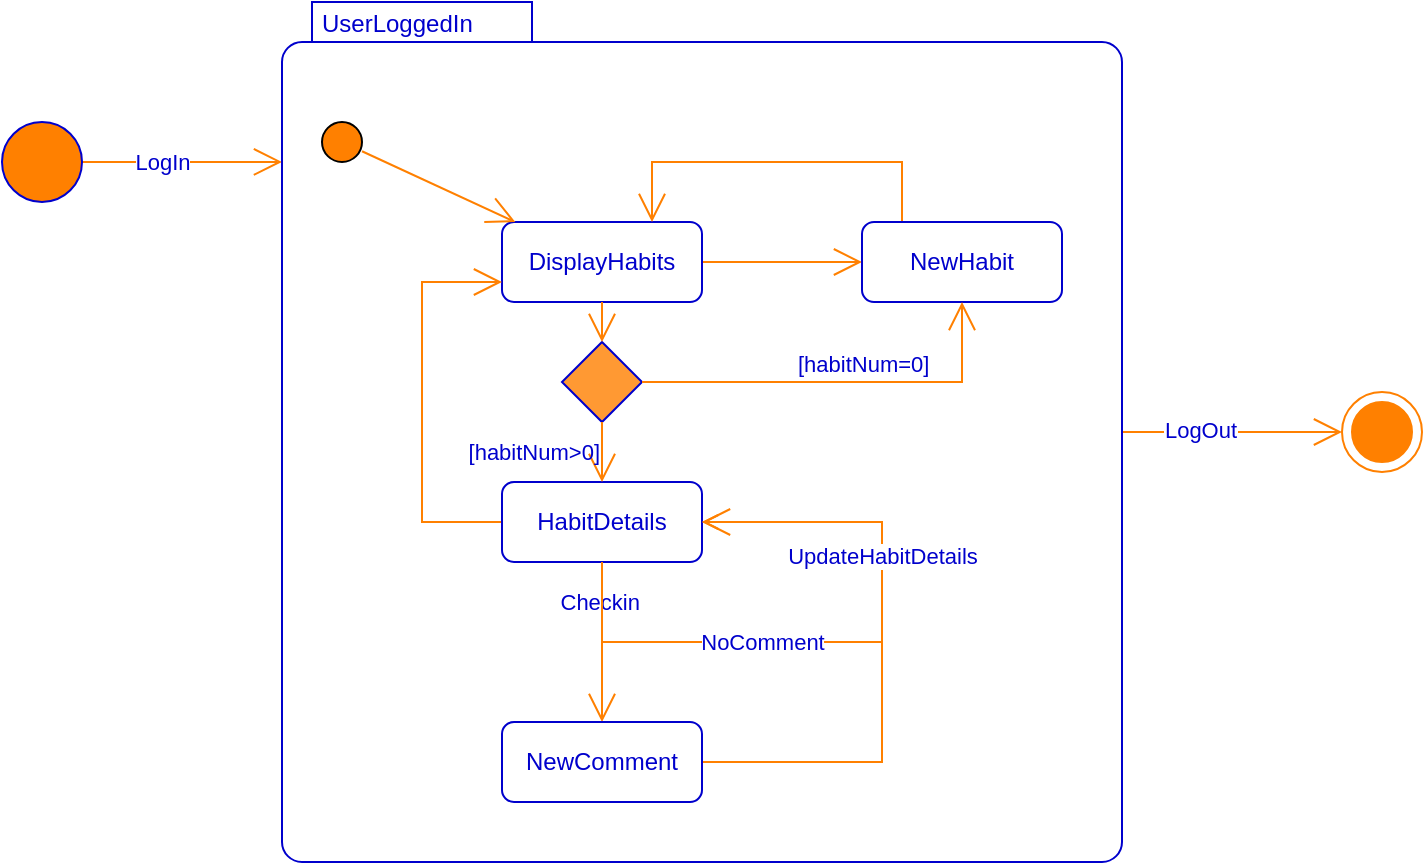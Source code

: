 <mxfile version="14.6.3" type="github" pages="4"><diagram id="691d49e7-cec1-028b-15b3-21c62664a0ac" name="Habit Tracker example"><mxGraphModel dx="1186" dy="773" grid="1" gridSize="10" guides="1" tooltips="1" connect="1" arrows="1" fold="1" page="1" pageScale="1" pageWidth="850" pageHeight="1100" math="0" shadow="0"><root><mxCell id="0"/><mxCell id="1" parent="0"/><mxCell id="19b9a4ddcf14029d-30" style="edgeStyle=elbowEdgeStyle;rounded=0;elbow=horizontal;html=1;exitX=1;exitY=0.5;entryX=0;entryY=0.186;entryPerimeter=0;labelBackgroundColor=none;endArrow=open;endSize=12;strokeColor=#FF8000;fontColor=#000000;align=right;" parent="1" source="19b9a4ddcf14029d-6" target="19b9a4ddcf14029d-7" edge="1"><mxGeometry relative="1" as="geometry"/></mxCell><mxCell id="19b9a4ddcf14029d-53" value="LogIn" style="text;html=1;resizable=0;points=[];align=center;verticalAlign=middle;labelBackgroundColor=#ffffff;fontSize=11;fontColor=#0000CC;" parent="19b9a4ddcf14029d-30" vertex="1" connectable="0"><mxGeometry x="-0.429" y="-19" relative="1" as="geometry"><mxPoint x="11" y="-19" as="offset"/></mxGeometry></mxCell><mxCell id="19b9a4ddcf14029d-6" value="" style="shape=ellipse;html=1;fillColor=#FF8000;fontSize=18;fontColor=#ffffff;strokeColor=#0000CC;align=center;" parent="1" vertex="1"><mxGeometry x="20" y="260" width="40" height="40" as="geometry"/></mxCell><mxCell id="19b9a4ddcf14029d-55" style="edgeStyle=orthogonalEdgeStyle;rounded=0;html=1;labelBackgroundColor=none;endArrow=open;endFill=0;endSize=12;strokeColor=#FF8000;fontSize=11;fontColor=#0000CC;align=right;" parent="1" source="19b9a4ddcf14029d-7" target="19b9a4ddcf14029d-54" edge="1"><mxGeometry relative="1" as="geometry"/></mxCell><mxCell id="19b9a4ddcf14029d-56" value="LogOut" style="text;html=1;resizable=0;points=[];align=center;verticalAlign=middle;labelBackgroundColor=#ffffff;fontSize=11;fontColor=#0000CC;" parent="19b9a4ddcf14029d-55" vertex="1" connectable="0"><mxGeometry x="-0.29" y="1" relative="1" as="geometry"><mxPoint as="offset"/></mxGeometry></mxCell><mxCell id="19b9a4ddcf14029d-7" value="UserLoggedIn" style="shape=mxgraph.sysml.compState;align=left;verticalAlign=top;spacingTop=-3;spacingLeft=18;strokeWidth=1;recursiveResize=0;fillColor=#FFFFFF;fontColor=#0000CC;strokeColor=#0000CC;" parent="1" vertex="1"><mxGeometry x="160" y="200" width="420" height="430" as="geometry"/></mxCell><mxCell id="19b9a4ddcf14029d-8" value="" style="shape=ellipse;html=1;fillColor=#FF8000;verticalLabelPosition=bottom;labelBackgroundColor=#ffffff;verticalAlign=top;" parent="19b9a4ddcf14029d-7" vertex="1"><mxGeometry x="20" y="60" width="20" height="20" as="geometry"/></mxCell><mxCell id="19b9a4ddcf14029d-17" value="" style="edgeStyle=elbowEdgeStyle;rounded=0;elbow=horizontal;html=1;labelBackgroundColor=none;endArrow=open;endSize=12;strokeColor=#FF8000;fontColor=#000000;align=right;" parent="19b9a4ddcf14029d-7" source="19b9a4ddcf14029d-9" target="19b9a4ddcf14029d-16" edge="1"><mxGeometry relative="1" as="geometry"/></mxCell><mxCell id="19b9a4ddcf14029d-9" value="DisplayHabits" style="strokeColor=#0000CC;fillColor=inherit;gradientColor=inherit;shape=rect;html=1;rounded=1;whiteSpace=wrap;align=center;fontColor=#0000CC;" parent="19b9a4ddcf14029d-7" vertex="1"><mxGeometry x="110" y="110" width="100" height="40" as="geometry"/></mxCell><mxCell id="19b9a4ddcf14029d-19" style="edgeStyle=elbowEdgeStyle;rounded=0;elbow=horizontal;html=1;entryX=0.75;entryY=0;labelBackgroundColor=none;endArrow=open;endSize=12;strokeColor=#FF8000;fontColor=#000000;align=right;" parent="19b9a4ddcf14029d-7" source="19b9a4ddcf14029d-16" target="19b9a4ddcf14029d-9" edge="1"><mxGeometry relative="1" as="geometry"><Array as="points"><mxPoint x="310" y="80"/></Array></mxGeometry></mxCell><mxCell id="19b9a4ddcf14029d-16" value="NewHabit" style="strokeColor=#0000CC;fillColor=inherit;gradientColor=inherit;shape=rect;html=1;rounded=1;whiteSpace=wrap;align=center;fontColor=#0000CC;" parent="19b9a4ddcf14029d-7" vertex="1"><mxGeometry x="290" y="110" width="100" height="40" as="geometry"/></mxCell><mxCell id="19b9a4ddcf14029d-34" value="&lt;span style=&quot;background-color: rgb(255 , 255 , 255)&quot;&gt;Checkin&lt;/span&gt;" style="edgeStyle=elbowEdgeStyle;rounded=0;elbow=vertical;html=1;exitX=0.5;exitY=1;labelBackgroundColor=none;endArrow=open;endSize=12;strokeColor=#FF8000;fontColor=#0000CC;align=right;" parent="19b9a4ddcf14029d-7" source="19b9a4ddcf14029d-10" target="19b9a4ddcf14029d-32" edge="1"><mxGeometry y="28" relative="1" as="geometry"><mxPoint x="-8" y="-20" as="offset"/></mxGeometry></mxCell><mxCell id="19b9a4ddcf14029d-50" style="edgeStyle=orthogonalEdgeStyle;rounded=0;html=1;exitX=0;exitY=0.5;entryX=0;entryY=0.75;labelBackgroundColor=none;endArrow=open;endSize=12;strokeColor=#FF8000;fontColor=#0000CC;align=right;" parent="19b9a4ddcf14029d-7" source="19b9a4ddcf14029d-10" target="19b9a4ddcf14029d-9" edge="1"><mxGeometry relative="1" as="geometry"><Array as="points"><mxPoint x="70" y="260"/><mxPoint x="70" y="140"/></Array></mxGeometry></mxCell><mxCell id="19b9a4ddcf14029d-10" value="HabitDetails" style="strokeColor=#0000CC;fillColor=inherit;gradientColor=inherit;shape=rect;html=1;rounded=1;whiteSpace=wrap;align=center;fontColor=#0000CC;" parent="19b9a4ddcf14029d-7" vertex="1"><mxGeometry x="110" y="240" width="100" height="40" as="geometry"/></mxCell><mxCell id="19b9a4ddcf14029d-11" value="" style="strokeColor=#FF8000;fillColor=inherit;gradientColor=inherit;edgeStyle=none;html=1;endArrow=open;endSize=12;" parent="19b9a4ddcf14029d-7" source="19b9a4ddcf14029d-8" target="19b9a4ddcf14029d-9" edge="1"><mxGeometry relative="1" as="geometry"/></mxCell><mxCell id="19b9a4ddcf14029d-20" value="" style="shape=rhombus;html=1;labelPosition=right;align=left;verticalAlign=middle;strokeColor=#0000CC;fillColor=#FF9933;fontColor=#000000;" parent="19b9a4ddcf14029d-7" vertex="1"><mxGeometry x="140" y="170" width="40" height="40" as="geometry"/></mxCell><mxCell id="19b9a4ddcf14029d-21" value="" style="edgeStyle=elbowEdgeStyle;html=1;elbow=horizontal;align=right;verticalAlign=bottom;rounded=0;labelBackgroundColor=none;endArrow=open;endSize=12;strokeColor=#FF8000;fontColor=#000000;exitX=0.5;exitY=1;entryX=0.5;entryY=0;" parent="19b9a4ddcf14029d-7" source="19b9a4ddcf14029d-9" target="19b9a4ddcf14029d-20" edge="1"><mxGeometry relative="1" as="geometry"><mxPoint x="150" y="190" as="sourcePoint"/></mxGeometry></mxCell><mxCell id="19b9a4ddcf14029d-22" value="[habitNum&amp;gt;0]" style="edgeStyle=elbowEdgeStyle;html=1;elbow=vertical;align=right;endArrow=open;rounded=0;labelBackgroundColor=none;endSize=12;strokeColor=#FF8000;fontColor=#0000CC;" parent="19b9a4ddcf14029d-7" source="19b9a4ddcf14029d-20" target="19b9a4ddcf14029d-10" edge="1"><mxGeometry relative="1" as="geometry"><mxPoint x="150" y="290" as="targetPoint"/></mxGeometry></mxCell><mxCell id="19b9a4ddcf14029d-23" value="[habitNum=0]" style="edgeStyle=elbowEdgeStyle;html=1;elbow=vertical;align=left;endArrow=open;rounded=0;labelBackgroundColor=none;verticalAlign=bottom;endSize=12;strokeColor=#FF8000;fontColor=#0000CC;entryX=0.5;entryY=1;exitX=1;exitY=0.5;" parent="19b9a4ddcf14029d-7" source="19b9a4ddcf14029d-20" target="19b9a4ddcf14029d-16" edge="1"><mxGeometry x="-0.238" relative="1" as="geometry"><mxPoint x="280" y="290" as="targetPoint"/><Array as="points"><mxPoint x="220" y="190"/><mxPoint x="270" y="200"/></Array><mxPoint as="offset"/></mxGeometry></mxCell><mxCell id="19b9a4ddcf14029d-43" style="edgeStyle=elbowEdgeStyle;rounded=0;elbow=horizontal;html=1;exitX=1;exitY=0.5;entryX=1;entryY=0.5;labelBackgroundColor=none;endArrow=open;endSize=12;strokeColor=#FF8000;fontColor=#0000CC;align=right;endFill=0;" parent="19b9a4ddcf14029d-7" source="19b9a4ddcf14029d-32" target="19b9a4ddcf14029d-10" edge="1"><mxGeometry relative="1" as="geometry"><Array as="points"><mxPoint x="300" y="320"/></Array></mxGeometry></mxCell><mxCell id="19b9a4ddcf14029d-32" value="NewComment" style="strokeColor=#0000CC;fillColor=inherit;gradientColor=inherit;shape=rect;html=1;rounded=1;whiteSpace=wrap;align=center;fontColor=#0000CC;" parent="19b9a4ddcf14029d-7" vertex="1"><mxGeometry x="110" y="360" width="100" height="40" as="geometry"/></mxCell><mxCell id="19b9a4ddcf14029d-49" value="" style="endArrow=open;html=1;labelBackgroundColor=none;strokeColor=#FF8000;fontColor=#0000CC;align=right;edgeStyle=orthogonalEdgeStyle;rounded=0;exitX=0.5;exitY=1;entryX=1;entryY=0.5;endFill=0;" parent="19b9a4ddcf14029d-7" source="19b9a4ddcf14029d-10" target="19b9a4ddcf14029d-10" edge="1"><mxGeometry width="50" height="50" relative="1" as="geometry"><mxPoint x="-40" y="370" as="sourcePoint"/><mxPoint x="-40" y="500" as="targetPoint"/><Array as="points"><mxPoint x="160" y="320"/><mxPoint x="300" y="320"/><mxPoint x="300" y="260"/></Array></mxGeometry></mxCell><mxCell id="19b9a4ddcf14029d-51" value="NoComment" style="text;html=1;resizable=0;points=[];align=center;verticalAlign=middle;labelBackgroundColor=#ffffff;fontColor=#0000CC;fontSize=11;" parent="19b9a4ddcf14029d-49" vertex="1" connectable="0"><mxGeometry x="-0.406" y="-1" relative="1" as="geometry"><mxPoint x="22" y="-1" as="offset"/></mxGeometry></mxCell><mxCell id="19b9a4ddcf14029d-52" value="UpdateHabitDetails" style="text;html=1;resizable=0;points=[];align=center;verticalAlign=middle;labelBackgroundColor=#ffffff;fontSize=11;fontColor=#0000CC;" parent="19b9a4ddcf14029d-49" vertex="1" connectable="0"><mxGeometry x="0.351" relative="1" as="geometry"><mxPoint as="offset"/></mxGeometry></mxCell><mxCell id="19b9a4ddcf14029d-54" value="" style="shape=mxgraph.sysml.actFinal;html=1;verticalLabelPosition=bottom;labelBackgroundColor=#ffffff;verticalAlign=top;strokeColor=#FF8000;fillColor=#FFFFFF;fontSize=11;fontColor=#0000CC;align=center;" parent="1" vertex="1"><mxGeometry x="690" y="395" width="40" height="40" as="geometry"/></mxCell></root></mxGraphModel></diagram><diagram id="953ecbd5-e552-5fde-5075-6d809326a53c" name="State diagram notation"><mxGraphModel pageWidth="850" pageHeight="1100" fold="1" pageScale="1" math="0" shadow="0"><root><mxCell id="0"/><mxCell id="1" parent="0"/><mxCell id="19b9a4ddcf14029d-29" value="" style="shape=ellipse;html=1;fillColor=#000000;fontSize=18;fontColor=#000000;strokeColor=#000000;" vertex="1" parent="1"><mxGeometry x="40" y="140" width="40" height="40" as="geometry"/></mxCell><mxCell id="19b9a4ddcf14029d-30" value="" style="shape=mxgraph.sysml.actFinal;html=1;verticalLabelPosition=bottom;labelBackgroundColor=#ffffff;verticalAlign=top;fontColor=#000000;fillColor=#FFFFFF;strokeColor=#000000;" vertex="1" parent="1"><mxGeometry x="40" y="200" width="40" height="40" as="geometry"/></mxCell><mxCell id="19b9a4ddcf14029d-31" value="State" style="shape=rect;rounded=1;html=1;whiteSpace=wrap;align=center;fontColor=#000000;fillColor=#ffffff;strokeColor=#000000;" vertex="1" parent="1"><mxGeometry x="140" y="147" width="100" height="40" as="geometry"/></mxCell><mxCell id="19b9a4ddcf14029d-58" style="edgeStyle=elbowEdgeStyle;rounded=0;elbow=horizontal;html=1;labelBackgroundColor=none;endArrow=open;endSize=12;align=right;fontColor=#000000;strokeColor=#000000;" edge="1" source="19b9a4ddcf14029d-32" parent="1"><mxGeometry relative="1" as="geometry"><mxPoint x="360" y="280" as="targetPoint"/></mxGeometry></mxCell><mxCell id="19b9a4ddcf14029d-32" value="&lt;p style=&quot;margin: 0px ; margin-top: 4px ; text-align: center&quot;&gt;State with activities&lt;/p&gt;&lt;hr&gt;&lt;p&gt;&lt;/p&gt;&lt;p style=&quot;margin: 0px ; margin-left: 8px ; text-align: left&quot;&gt;entry / entryActivity&lt;br&gt;do / doActivity&lt;br&gt;exit / exitActivity&lt;/p&gt;" style="shape=mxgraph.sysml.simpleState;html=1;overflow=fill;whiteSpace=wrap;align=center;fontColor=#000000;fillColor=#FFFFFF;strokeColor=#000000;" vertex="1" parent="1"><mxGeometry x="260" y="147" width="200" height="100" as="geometry"/></mxCell><mxCell id="19b9a4ddcf14029d-59" style="edgeStyle=elbowEdgeStyle;rounded=0;elbow=horizontal;html=1;labelBackgroundColor=none;endArrow=open;endSize=12;align=right;fontColor=#000000;strokeColor=#000000;" edge="1" source="19b9a4ddcf14029d-33" parent="1"><mxGeometry relative="1" as="geometry"><mxPoint x="600" y="360" as="targetPoint"/></mxGeometry></mxCell><mxCell id="19b9a4ddcf14029d-33" value="Composite state" style="shape=mxgraph.sysml.compState;align=left;verticalAlign=top;spacingTop=-3;spacingLeft=18;strokeWidth=1;recursiveResize=0;fontColor=#000000;strokeColor=#000000;fillColor=#FFFFFF;" vertex="1" parent="1"><mxGeometry x="490" y="147" width="220" height="190" as="geometry"/></mxCell><mxCell id="19b9a4ddcf14029d-34" value="" style="shape=ellipse;html=1;fillColor=#000000;verticalLabelPosition=bottom;labelBackgroundColor=#ffffff;verticalAlign=top;fontColor=#000000;strokeColor=#000000;" vertex="1" parent="19b9a4ddcf14029d-33"><mxGeometry x="20" y="50" width="20" height="20" as="geometry"/></mxCell><mxCell id="19b9a4ddcf14029d-35" value="State 1" style="strokeColor=#000000;fillColor=#FFFFFF;gradientColor=inherit;shape=rect;html=1;rounded=1;whiteSpace=wrap;align=center;fontColor=#000000;" vertex="1" parent="19b9a4ddcf14029d-33"><mxGeometry x="80" y="60" width="100" height="40" as="geometry"/></mxCell><mxCell id="19b9a4ddcf14029d-36" value="State 2" style="strokeColor=#000000;fillColor=#FFFFFF;gradientColor=inherit;shape=rect;html=1;rounded=1;whiteSpace=wrap;align=center;fontColor=#000000;" vertex="1" parent="19b9a4ddcf14029d-33"><mxGeometry x="80" y="130" width="100" height="40" as="geometry"/></mxCell><mxCell id="19b9a4ddcf14029d-37" value="" style="strokeColor=#000000;fillColor=inherit;gradientColor=inherit;edgeStyle=none;html=1;endArrow=open;endSize=12;fontColor=#000000;" edge="1" source="19b9a4ddcf14029d-34" target="19b9a4ddcf14029d-35" parent="19b9a4ddcf14029d-33"><mxGeometry relative="1" as="geometry"/></mxCell><mxCell id="19b9a4ddcf14029d-38" value="" style="strokeColor=#000000;fillColor=inherit;gradientColor=inherit;edgeStyle=none;html=1;endArrow=open;endSize=12;fontColor=#000000;" edge="1" source="19b9a4ddcf14029d-35" target="19b9a4ddcf14029d-36" parent="19b9a4ddcf14029d-33"><mxGeometry relative="1" as="geometry"/></mxCell><mxCell id="19b9a4ddcf14029d-50" value="Start" style="text;html=1;resizable=0;points=[];autosize=1;align=left;verticalAlign=top;spacingTop=-4;fontColor=#000000;" vertex="1" parent="1"><mxGeometry x="86" y="147" width="40" height="20" as="geometry"/></mxCell><mxCell id="19b9a4ddcf14029d-51" value="End" style="text;html=1;resizable=0;points=[];autosize=1;align=left;verticalAlign=top;spacingTop=-4;fontColor=#000000;" vertex="1" parent="1"><mxGeometry x="86" y="210" width="40" height="20" as="geometry"/></mxCell><mxCell id="19b9a4ddcf14029d-53" value="Guard" style="text;html=1;resizable=0;points=[];autosize=1;align=left;verticalAlign=top;spacingTop=-4;fontColor=#000000;" vertex="1" parent="1"><mxGeometry x="142" y="287" width="50" height="20" as="geometry"/></mxCell><mxCell id="19b9a4ddcf14029d-39" value="" style="shape=rhombus;html=1;labelPosition=right;align=left;verticalAlign=middle;fontColor=#000000;strokeColor=#000000;fillColor=#FFFFFF;" vertex="1" parent="1"><mxGeometry x="100" y="277" width="40" height="40" as="geometry"/></mxCell><mxCell id="19b9a4ddcf14029d-40" value="" style="edgeStyle=elbowEdgeStyle;html=1;elbow=horizontal;align=right;verticalAlign=bottom;rounded=0;labelBackgroundColor=none;endArrow=open;endSize=12;fontColor=#000000;strokeColor=#000000;" edge="1" target="19b9a4ddcf14029d-39" parent="1"><mxGeometry relative="1" as="geometry"><mxPoint x="120" y="257" as="sourcePoint"/></mxGeometry></mxCell><mxCell id="19b9a4ddcf14029d-41" value="[Condition 1]" style="edgeStyle=elbowEdgeStyle;html=1;elbow=vertical;align=right;endArrow=open;rounded=0;labelBackgroundColor=none;endSize=12;entryX=0.5;entryY=0;fontColor=#000000;strokeColor=#000000;" edge="1" source="19b9a4ddcf14029d-39" parent="1"><mxGeometry relative="1" as="geometry"><mxPoint x="120" y="357" as="targetPoint"/></mxGeometry></mxCell><mxCell id="19b9a4ddcf14029d-42" value="[Condition 2]" style="edgeStyle=elbowEdgeStyle;html=1;elbow=vertical;align=left;endArrow=open;rounded=0;labelBackgroundColor=none;verticalAlign=bottom;endSize=12;entryX=0.5;entryY=0;fontColor=#000000;strokeColor=#000000;" edge="1" source="19b9a4ddcf14029d-39" parent="1"><mxGeometry relative="1" as="geometry"><mxPoint x="251" y="356" as="targetPoint"/></mxGeometry></mxCell><mxCell id="19b9a4ddcf14029d-56" value="" style="edgeStyle=elbowEdgeStyle;html=1;elbow=horizontal;align=right;verticalAlign=bottom;rounded=0;labelBackgroundColor=none;endArrow=open;endSize=12;exitX=0.5;exitY=1;fontColor=#000000;strokeColor=#000000;" edge="1" source="19b9a4ddcf14029d-31" parent="1"><mxGeometry relative="1" as="geometry"><mxPoint x="189.5" y="207" as="sourcePoint"/><mxPoint x="190" y="240" as="targetPoint"/><Array as="points"/></mxGeometry></mxCell><mxCell id="19b9a4ddcf14029d-57" value="Trigger" style="text;html=1;resizable=0;points=[];align=center;verticalAlign=middle;labelBackgroundColor=#ffffff;fontColor=#000000;" vertex="1" connectable="0" parent="19b9a4ddcf14029d-56"><mxGeometry y="-9" relative="1" as="geometry"><mxPoint x="8" y="-9" as="offset"/></mxGeometry></mxCell><mxCell id="19b9a4ddcf14029d-60" value="&lt;font style=&quot;font-size: 16px&quot;&gt;Basic UML state diagram notation&lt;/font&gt;" style="text;html=1;resizable=0;points=[];autosize=1;align=left;verticalAlign=top;spacingTop=-4;fontColor=#000000;" vertex="1" parent="1"><mxGeometry x="203" y="89" width="260" height="20" as="geometry"/></mxCell><mxCell id="19b9a4ddcf14029d-61" value="" style="shape=line;html=1;strokeWidth=6;strokeColor=#000000;fontColor=#000000;fillColor=#FF9933;" vertex="1" parent="1"><mxGeometry x="120" y="390" width="152" height="10" as="geometry"/></mxCell><mxCell id="19b9a4ddcf14029d-62" value="" style="edgeStyle=orthogonalEdgeStyle;html=1;verticalAlign=bottom;endArrow=open;endSize=8;strokeColor=#000000;labelBackgroundColor=none;align=right;fontColor=#000000;" edge="1" source="19b9a4ddcf14029d-61" parent="1"><mxGeometry relative="1" as="geometry"><mxPoint x="196" y="430" as="targetPoint"/></mxGeometry></mxCell><mxCell id="19b9a4ddcf14029d-64" value="" style="edgeStyle=orthogonalEdgeStyle;html=1;verticalAlign=bottom;endArrow=open;endSize=8;strokeColor=#000000;labelBackgroundColor=none;align=right;entryX=0.25;entryY=0.5;entryPerimeter=0;fontColor=#000000;" edge="1" target="19b9a4ddcf14029d-61" parent="1"><mxGeometry relative="1" as="geometry"><mxPoint x="119.5" y="435" as="targetPoint"/><mxPoint x="158" y="370" as="sourcePoint"/></mxGeometry></mxCell><mxCell id="19b9a4ddcf14029d-65" value="" style="edgeStyle=orthogonalEdgeStyle;html=1;verticalAlign=bottom;endArrow=open;endSize=8;strokeColor=#000000;labelBackgroundColor=none;align=right;entryX=0.75;entryY=0.5;entryPerimeter=0;fontColor=#000000;" edge="1" target="19b9a4ddcf14029d-61" parent="1"><mxGeometry relative="1" as="geometry"><mxPoint x="220" y="390" as="targetPoint"/><mxPoint x="234" y="370" as="sourcePoint"/></mxGeometry></mxCell><mxCell id="19b9a4ddcf14029d-66" value="Join" style="text;html=1;resizable=0;points=[];autosize=1;align=center;verticalAlign=top;spacingTop=-4;fontColor=#000000;" vertex="1" parent="1"><mxGeometry x="80" y="384" width="40" height="20" as="geometry"/></mxCell><mxCell id="19b9a4ddcf14029d-67" value="" style="shape=line;html=1;strokeWidth=6;strokeColor=#000000;fontColor=#000000;fillColor=#FF9933;" vertex="1" parent="1"><mxGeometry x="338" y="389" width="152" height="10" as="geometry"/></mxCell><mxCell id="19b9a4ddcf14029d-71" value="Fork" style="text;html=1;resizable=0;points=[];autosize=1;align=center;verticalAlign=top;spacingTop=-4;fontColor=#000000;" vertex="1" parent="1"><mxGeometry x="490" y="384" width="40" height="20" as="geometry"/></mxCell><mxCell id="19b9a4ddcf14029d-72" value="" style="edgeStyle=orthogonalEdgeStyle;html=1;verticalAlign=bottom;endArrow=open;endSize=8;strokeColor=#000000;labelBackgroundColor=none;align=right;entryX=0.513;entryY=0.7;entryPerimeter=0;fontColor=#000000;" edge="1" target="19b9a4ddcf14029d-67" parent="1"><mxGeometry relative="1" as="geometry"><mxPoint x="400" y="389" as="targetPoint"/><mxPoint x="416" y="380" as="sourcePoint"/><Array as="points"><mxPoint x="416" y="370"/><mxPoint x="416" y="370"/></Array></mxGeometry></mxCell><mxCell id="19b9a4ddcf14029d-73" value="" style="edgeStyle=orthogonalEdgeStyle;html=1;verticalAlign=bottom;endArrow=open;endSize=8;strokeColor=#000000;labelBackgroundColor=none;align=right;exitX=0.25;exitY=0.5;exitPerimeter=0;fontColor=#000000;" edge="1" source="19b9a4ddcf14029d-67" parent="1"><mxGeometry relative="1" as="geometry"><mxPoint x="376" y="430" as="targetPoint"/><mxPoint x="430" y="430" as="sourcePoint"/></mxGeometry></mxCell><mxCell id="19b9a4ddcf14029d-75" value="" style="edgeStyle=orthogonalEdgeStyle;html=1;verticalAlign=bottom;endArrow=open;endSize=8;strokeColor=#000000;labelBackgroundColor=none;align=right;exitX=0.75;exitY=0.5;exitPerimeter=0;fontColor=#000000;" edge="1" source="19b9a4ddcf14029d-67" parent="1"><mxGeometry relative="1" as="geometry"><mxPoint x="452" y="430" as="targetPoint"/><mxPoint x="386" y="404" as="sourcePoint"/></mxGeometry></mxCell></root></mxGraphModel></diagram><diagram id="feecb929-067d-0832-2f76-ca75e0012084" name="Student enrollment example"><mxGraphModel pageWidth="850" pageHeight="1100" fold="1" pageScale="1" math="0" shadow="0"><root><mxCell id="0"/><mxCell id="1" parent="0"/><mxCell id="19b9a4ddcf14029d-3" style="edgeStyle=elbowEdgeStyle;rounded=0;elbow=horizontal;html=1;labelBackgroundColor=none;endArrow=open;endSize=12;strokeColor=#000000;fontColor=#000000;align=right;" edge="1" source="19b9a4ddcf14029d-1" target="19b9a4ddcf14029d-2" parent="1"><mxGeometry relative="1" as="geometry"/></mxCell><mxCell id="19b9a4ddcf14029d-1" value="" style="shape=ellipse;html=1;fillColor=#000000;fontSize=18;fontColor=#ffffff;strokeColor=#000000;align=center;" vertex="1" parent="1"><mxGeometry x="20" y="20" width="40" height="40" as="geometry"/></mxCell><mxCell id="19b9a4ddcf14029d-10" style="edgeStyle=elbowEdgeStyle;rounded=0;elbow=horizontal;html=1;exitX=0.5;exitY=1;labelBackgroundColor=none;endArrow=open;endSize=12;strokeColor=#000000;fontColor=#000000;align=right;" edge="1" source="19b9a4ddcf14029d-2" target="19b9a4ddcf14029d-8" parent="1"><mxGeometry relative="1" as="geometry"/></mxCell><mxCell id="19b9a4ddcf14029d-2" value="Student enrolled" style="shape=rect;rounded=1;html=1;whiteSpace=wrap;align=center;strokeColor=#000000;fillColor=#FFFFFF;fontColor=#000000;" vertex="1" parent="1"><mxGeometry x="170" y="20" width="100" height="40" as="geometry"/></mxCell><mxCell id="19b9a4ddcf14029d-32" value="" style="edgeStyle=elbowEdgeStyle;rounded=0;elbow=horizontal;html=1;labelBackgroundColor=none;endArrow=open;endSize=12;strokeColor=#000000;fontColor=#000000;align=right;" edge="1" source="19b9a4ddcf14029d-22" target="19b9a4ddcf14029d-31" parent="1"><mxGeometry relative="1" as="geometry"/></mxCell><mxCell id="19b9a4ddcf14029d-22" value="Subjects selected" style="shape=rect;rounded=1;html=1;whiteSpace=wrap;align=center;strokeColor=#000000;fillColor=#FFFFFF;fontColor=#000000;" vertex="1" parent="1"><mxGeometry x="240" y="315" width="100" height="40" as="geometry"/></mxCell><mxCell id="19b9a4ddcf14029d-36" style="edgeStyle=elbowEdgeStyle;rounded=0;elbow=horizontal;html=1;labelBackgroundColor=none;endArrow=open;endSize=12;strokeColor=#000000;fontColor=#000000;align=right;" edge="1" source="19b9a4ddcf14029d-31" target="19b9a4ddcf14029d-35" parent="1"><mxGeometry relative="1" as="geometry"/></mxCell><mxCell id="19b9a4ddcf14029d-31" value="Timetable sent" style="shape=rect;rounded=1;html=1;whiteSpace=wrap;align=center;strokeColor=#000000;fillColor=#FFFFFF;fontColor=#000000;" vertex="1" parent="1"><mxGeometry x="240" y="375" width="100" height="40" as="geometry"/></mxCell><mxCell id="19b9a4ddcf14029d-23" value="" style="shape=rhombus;html=1;labelPosition=right;align=left;verticalAlign=middle;strokeColor=#000000;fillColor=#FFFFFF;fontColor=#000000;" vertex="1" parent="1"><mxGeometry x="270" y="245" width="40" height="40" as="geometry"/></mxCell><mxCell id="19b9a4ddcf14029d-24" value="" style="edgeStyle=elbowEdgeStyle;html=1;elbow=horizontal;align=right;verticalAlign=bottom;rounded=0;labelBackgroundColor=none;endArrow=open;endSize=12;strokeColor=#000000;fontColor=#000000;exitX=0.447;exitY=0.5;exitPerimeter=0;entryX=0.5;entryY=0;" edge="1" source="19b9a4ddcf14029d-19" target="19b9a4ddcf14029d-23" parent="1"><mxGeometry relative="1" as="geometry"><mxPoint x="290" y="285" as="sourcePoint"/><Array as="points"><mxPoint x="290" y="230"/></Array></mxGeometry></mxCell><mxCell id="19b9a4ddcf14029d-25" value="[Fees paid]" style="edgeStyle=elbowEdgeStyle;html=1;elbow=vertical;align=right;endArrow=open;rounded=0;labelBackgroundColor=none;endSize=12;strokeColor=#000000;fontColor=#000000;entryX=0.5;entryY=0;" edge="1" source="19b9a4ddcf14029d-23" target="19b9a4ddcf14029d-22" parent="1"><mxGeometry relative="1" as="geometry"><mxPoint x="290" y="385" as="targetPoint"/><mxPoint as="offset"/></mxGeometry></mxCell><mxCell id="19b9a4ddcf14029d-29" value="aborted" style="shape=mxgraph.sysml.flowFinal;labelPosition=right;verticalLabelPosition=top;spacingTop=5;spacingLeft=3;align=left;verticalAlign=top;resizable=0;strokeColor=#000000;fillColor=#FFFFFF;fontColor=#000000;" vertex="1" parent="1"><mxGeometry x="530" y="255" width="20" height="20" as="geometry"/></mxCell><mxCell id="19b9a4ddcf14029d-30" value="[Fees not paid]" style="edgeStyle=elbowEdgeStyle;html=1;elbow=vertical;align=left;endArrow=open;rounded=0;labelBackgroundColor=none;verticalAlign=bottom;endSize=12;strokeColor=#000000;fontColor=#000000;exitX=1;exitY=0.5;" edge="1" source="19b9a4ddcf14029d-23" target="19b9a4ddcf14029d-29" parent="1"><mxGeometry relative="1" as="geometry"><mxPoint x="420" y="410" as="targetPoint"/><mxPoint x="290" y="370" as="sourcePoint"/><Array as="points"><mxPoint x="380" y="265"/><mxPoint x="370" y="290"/></Array></mxGeometry></mxCell><mxCell id="19b9a4ddcf14029d-35" value="" style="shape=mxgraph.sysml.actFinal;html=1;verticalLabelPosition=bottom;labelBackgroundColor=#ffffff;verticalAlign=top;strokeColor=#000000;fillColor=#FFFFFF;fontColor=#000000;align=center;" vertex="1" parent="1"><mxGeometry x="520" y="375" width="40" height="40" as="geometry"/></mxCell><mxCell id="3f6461326caff9b6-7" value="" style="group" vertex="1" connectable="0" parent="1"><mxGeometry x="110" y="90" width="380" height="125" as="geometry"/></mxCell><mxCell id="19b9a4ddcf14029d-8" value="" style="shape=line;html=1;strokeWidth=6;strokeColor=#000000;fillColor=#FFFFFF;fontColor=#000000;align=center;" vertex="1" parent="3f6461326caff9b6-7"><mxGeometry x="10" width="200" height="10" as="geometry"/></mxCell><mxCell id="19b9a4ddcf14029d-11" value="StudentID assigned" style="shape=rect;rounded=1;html=1;whiteSpace=wrap;align=center;strokeColor=#000000;fillColor=#FFFFFF;fontColor=#000000;" vertex="1" parent="3f6461326caff9b6-7"><mxGeometry y="40" width="100" height="40" as="geometry"/></mxCell><mxCell id="19b9a4ddcf14029d-12" style="edgeStyle=elbowEdgeStyle;rounded=0;elbow=horizontal;html=1;labelBackgroundColor=none;endArrow=open;endSize=12;strokeColor=#000000;fontColor=#000000;align=right;" edge="1" source="19b9a4ddcf14029d-8" target="19b9a4ddcf14029d-11" parent="3f6461326caff9b6-7"><mxGeometry relative="1" as="geometry"><mxPoint x="50" y="40" as="targetPoint"/></mxGeometry></mxCell><mxCell id="19b9a4ddcf14029d-15" value="Undergrad" style="edgeStyle=elbowEdgeStyle;html=1;elbow=vertical;align=right;endArrow=open;rounded=0;labelBackgroundColor=none;endSize=12;strokeColor=#000000;fontColor=#000000;exitX=0.8;exitY=0.3;exitPerimeter=0;entryX=0.417;entryY=0.5;entryPerimeter=0;" edge="1" source="19b9a4ddcf14029d-8" target="19b9a4ddcf14029d-19" parent="3f6461326caff9b6-7"><mxGeometry relative="1" as="geometry"><mxPoint x="170" y="140" as="targetPoint"/><mxPoint x="170" y="100" as="sourcePoint"/></mxGeometry></mxCell><mxCell id="19b9a4ddcf14029d-16" value="Postgrad" style="edgeStyle=elbowEdgeStyle;html=1;elbow=vertical;align=left;endArrow=open;rounded=0;labelBackgroundColor=none;verticalAlign=bottom;endSize=12;strokeColor=#000000;fontColor=#000000;entryX=0.5;entryY=0;exitX=0.8;exitY=0.6;exitPerimeter=0;" edge="1" source="19b9a4ddcf14029d-8" target="19b9a4ddcf14029d-20" parent="3f6461326caff9b6-7"><mxGeometry relative="1" as="geometry"><mxPoint x="300" y="140" as="targetPoint"/><mxPoint x="170" y="100" as="sourcePoint"/></mxGeometry></mxCell><mxCell id="19b9a4ddcf14029d-19" value="" style="shape=line;html=1;strokeWidth=6;strokeColor=#000000;fillColor=#FFFFFF;fontColor=#000000;align=center;" vertex="1" parent="3f6461326caff9b6-7"><mxGeometry x="20" y="115" width="360" height="10" as="geometry"/></mxCell><mxCell id="19b9a4ddcf14029d-18" style="edgeStyle=elbowEdgeStyle;rounded=0;elbow=horizontal;html=1;labelBackgroundColor=none;endArrow=open;endSize=12;strokeColor=#000000;fontColor=#000000;align=right;exitX=0.5;exitY=1;" edge="1" source="19b9a4ddcf14029d-11" target="19b9a4ddcf14029d-19" parent="3f6461326caff9b6-7"><mxGeometry relative="1" as="geometry"><mxPoint x="50" y="190" as="targetPoint"/><mxPoint x="50" y="80" as="sourcePoint"/></mxGeometry></mxCell><mxCell id="19b9a4ddcf14029d-21" style="edgeStyle=elbowEdgeStyle;rounded=0;elbow=horizontal;html=1;exitX=0.5;exitY=1;labelBackgroundColor=none;endArrow=open;endSize=12;strokeColor=#000000;fontColor=#000000;align=right;" edge="1" source="19b9a4ddcf14029d-20" target="19b9a4ddcf14029d-19" parent="3f6461326caff9b6-7"><mxGeometry relative="1" as="geometry"/></mxCell><mxCell id="19b9a4ddcf14029d-20" value="Supervisor assigned" style="shape=rect;rounded=1;html=1;whiteSpace=wrap;align=center;strokeColor=#000000;fillColor=#FFFFFF;fontColor=#000000;" vertex="1" parent="3f6461326caff9b6-7"><mxGeometry x="250" y="50" width="100" height="40" as="geometry"/></mxCell></root></mxGraphModel></diagram><diagram id="9c28e6cf-dd68-194a-c9a1-9ff6bf67635e" name="Grouped - student enrolment"><mxGraphModel pageWidth="850" pageHeight="1100" fold="1" pageScale="1" math="0" shadow="0"><root><mxCell id="0"/><mxCell id="1" parent="0"/><mxCell id="2" style="edgeStyle=elbowEdgeStyle;rounded=0;elbow=horizontal;html=1;labelBackgroundColor=none;endArrow=open;endSize=12;strokeColor=#000000;fontColor=#000000;align=right;" edge="1" source="3" target="5" parent="1"><mxGeometry relative="1" as="geometry"/></mxCell><mxCell id="3" value="" style="shape=ellipse;html=1;fillColor=#000000;fontSize=18;fontColor=#ffffff;strokeColor=#000000;align=center;" vertex="1" parent="1"><mxGeometry x="20" y="20" width="40" height="40" as="geometry"/></mxCell><mxCell id="4" style="edgeStyle=elbowEdgeStyle;rounded=0;elbow=horizontal;html=1;exitX=0.5;exitY=1;labelBackgroundColor=none;endArrow=open;endSize=12;strokeColor=#000000;fontColor=#000000;align=right;" edge="1" source="5" target="7" parent="1"><mxGeometry relative="1" as="geometry"/></mxCell><mxCell id="5" value="Student enrolled" style="shape=rect;rounded=1;html=1;whiteSpace=wrap;align=center;strokeColor=#000000;fillColor=#FFFFFF;fontColor=#000000;" vertex="1" parent="1"><mxGeometry x="170" y="20" width="100" height="40" as="geometry"/></mxCell><mxCell id="15" value="" style="edgeStyle=elbowEdgeStyle;rounded=0;elbow=horizontal;html=1;labelBackgroundColor=none;endArrow=open;endSize=12;strokeColor=#000000;fontColor=#000000;align=right;" edge="1" source="16" target="18" parent="1"><mxGeometry relative="1" as="geometry"/></mxCell><mxCell id="16" value="Subjects selected" style="shape=rect;rounded=1;html=1;whiteSpace=wrap;align=center;strokeColor=#000000;fillColor=#FFFFFF;fontColor=#000000;" vertex="1" parent="1"><mxGeometry x="240" y="315" width="100" height="40" as="geometry"/></mxCell><mxCell id="17" style="edgeStyle=elbowEdgeStyle;rounded=0;elbow=horizontal;html=1;labelBackgroundColor=none;endArrow=open;endSize=12;strokeColor=#000000;fontColor=#000000;align=right;" edge="1" source="18" target="24" parent="1"><mxGeometry relative="1" as="geometry"/></mxCell><mxCell id="18" value="Timetable sent" style="shape=rect;rounded=1;html=1;whiteSpace=wrap;align=center;strokeColor=#000000;fillColor=#FFFFFF;fontColor=#000000;" vertex="1" parent="1"><mxGeometry x="240" y="375" width="100" height="40" as="geometry"/></mxCell><mxCell id="19" value="" style="shape=rhombus;html=1;labelPosition=right;align=left;verticalAlign=middle;strokeColor=#000000;fillColor=#FFFFFF;fontColor=#000000;" vertex="1" parent="1"><mxGeometry x="270" y="245" width="40" height="40" as="geometry"/></mxCell><mxCell id="20" value="" style="edgeStyle=elbowEdgeStyle;html=1;elbow=horizontal;align=right;verticalAlign=bottom;rounded=0;labelBackgroundColor=none;endArrow=open;endSize=12;strokeColor=#000000;fontColor=#000000;exitX=0.447;exitY=0.5;exitPerimeter=0;entryX=0.5;entryY=0;" edge="1" source="12" target="19" parent="1"><mxGeometry relative="1" as="geometry"><mxPoint x="290" y="285" as="sourcePoint"/><Array as="points"><mxPoint x="290" y="230"/></Array></mxGeometry></mxCell><mxCell id="21" value="[Fees paid]" style="edgeStyle=elbowEdgeStyle;html=1;elbow=vertical;align=right;endArrow=open;rounded=0;labelBackgroundColor=none;endSize=12;strokeColor=#000000;fontColor=#000000;entryX=0.5;entryY=0;" edge="1" source="19" target="16" parent="1"><mxGeometry relative="1" as="geometry"><mxPoint x="290" y="385" as="targetPoint"/><mxPoint as="offset"/></mxGeometry></mxCell><mxCell id="22" value="aborted" style="shape=mxgraph.sysml.flowFinal;labelPosition=right;verticalLabelPosition=top;spacingTop=5;spacingLeft=3;align=left;verticalAlign=top;resizable=0;strokeColor=#000000;fillColor=#FFFFFF;fontColor=#000000;" vertex="1" parent="1"><mxGeometry x="530" y="255" width="20" height="20" as="geometry"/></mxCell><mxCell id="23" value="[Fees not paid]" style="edgeStyle=elbowEdgeStyle;html=1;elbow=vertical;align=left;endArrow=open;rounded=0;labelBackgroundColor=none;verticalAlign=bottom;endSize=12;strokeColor=#000000;fontColor=#000000;exitX=1;exitY=0.5;" edge="1" source="19" target="22" parent="1"><mxGeometry relative="1" as="geometry"><mxPoint x="420" y="410" as="targetPoint"/><mxPoint x="290" y="370" as="sourcePoint"/><Array as="points"><mxPoint x="380" y="265"/><mxPoint x="370" y="290"/></Array></mxGeometry></mxCell><mxCell id="24" value="" style="shape=mxgraph.sysml.actFinal;html=1;verticalLabelPosition=bottom;labelBackgroundColor=#ffffff;verticalAlign=top;strokeColor=#000000;fillColor=#FFFFFF;fontColor=#000000;align=center;" vertex="1" parent="1"><mxGeometry x="520" y="375" width="40" height="40" as="geometry"/></mxCell><mxCell id="7" value="" style="shape=line;html=1;strokeWidth=6;strokeColor=#000000;fillColor=#FFFFFF;fontColor=#000000;align=center;" vertex="1" parent="1"><mxGeometry x="120" y="90" width="200" height="10" as="geometry"/></mxCell><mxCell id="9" value="StudentID assigned" style="shape=rect;rounded=1;html=1;whiteSpace=wrap;align=center;strokeColor=#000000;fillColor=#FFFFFF;fontColor=#000000;" vertex="1" parent="1"><mxGeometry x="110" y="130" width="100" height="40" as="geometry"/></mxCell><mxCell id="6" style="edgeStyle=elbowEdgeStyle;rounded=0;elbow=horizontal;html=1;labelBackgroundColor=none;endArrow=open;endSize=12;strokeColor=#000000;fontColor=#000000;align=right;" edge="1" source="7" target="9" parent="1"><mxGeometry relative="1" as="geometry"><mxPoint x="160" y="130" as="targetPoint"/></mxGeometry></mxCell><mxCell id="10" value="Undergrad" style="edgeStyle=elbowEdgeStyle;html=1;elbow=vertical;align=right;endArrow=open;rounded=0;labelBackgroundColor=none;endSize=12;strokeColor=#000000;fontColor=#000000;exitX=0.8;exitY=0.3;exitPerimeter=0;entryX=0.417;entryY=0.5;entryPerimeter=0;" edge="1" source="7" target="12" parent="1"><mxGeometry relative="1" as="geometry"><mxPoint x="280" y="230" as="targetPoint"/><mxPoint x="280" y="190" as="sourcePoint"/></mxGeometry></mxCell><mxCell id="11" value="Postgrad" style="edgeStyle=elbowEdgeStyle;html=1;elbow=vertical;align=left;endArrow=open;rounded=0;labelBackgroundColor=none;verticalAlign=bottom;endSize=12;strokeColor=#000000;fontColor=#000000;entryX=0.5;entryY=0;exitX=0.8;exitY=0.6;exitPerimeter=0;" edge="1" source="7" target="14" parent="1"><mxGeometry relative="1" as="geometry"><mxPoint x="410" y="230" as="targetPoint"/><mxPoint x="280" y="190" as="sourcePoint"/></mxGeometry></mxCell><mxCell id="12" value="" style="shape=line;html=1;strokeWidth=6;strokeColor=#000000;fillColor=#FFFFFF;fontColor=#000000;align=center;" vertex="1" parent="1"><mxGeometry x="130" y="205" width="360" height="10" as="geometry"/></mxCell><mxCell id="8" style="edgeStyle=elbowEdgeStyle;rounded=0;elbow=horizontal;html=1;labelBackgroundColor=none;endArrow=open;endSize=12;strokeColor=#000000;fontColor=#000000;align=right;exitX=0.5;exitY=1;" edge="1" source="9" target="12" parent="1"><mxGeometry relative="1" as="geometry"><mxPoint x="160" y="280" as="targetPoint"/><mxPoint x="160" y="170" as="sourcePoint"/></mxGeometry></mxCell><mxCell id="13" style="edgeStyle=elbowEdgeStyle;rounded=0;elbow=horizontal;html=1;exitX=0.5;exitY=1;labelBackgroundColor=none;endArrow=open;endSize=12;strokeColor=#000000;fontColor=#000000;align=right;" edge="1" source="14" target="12" parent="1"><mxGeometry relative="1" as="geometry"/></mxCell><mxCell id="14" value="Supervisor assigned" style="shape=rect;rounded=1;html=1;whiteSpace=wrap;align=center;strokeColor=#000000;fillColor=#FFFFFF;fontColor=#000000;" vertex="1" parent="1"><mxGeometry x="360" y="140" width="100" height="40" as="geometry"/></mxCell></root></mxGraphModel></diagram></mxfile>